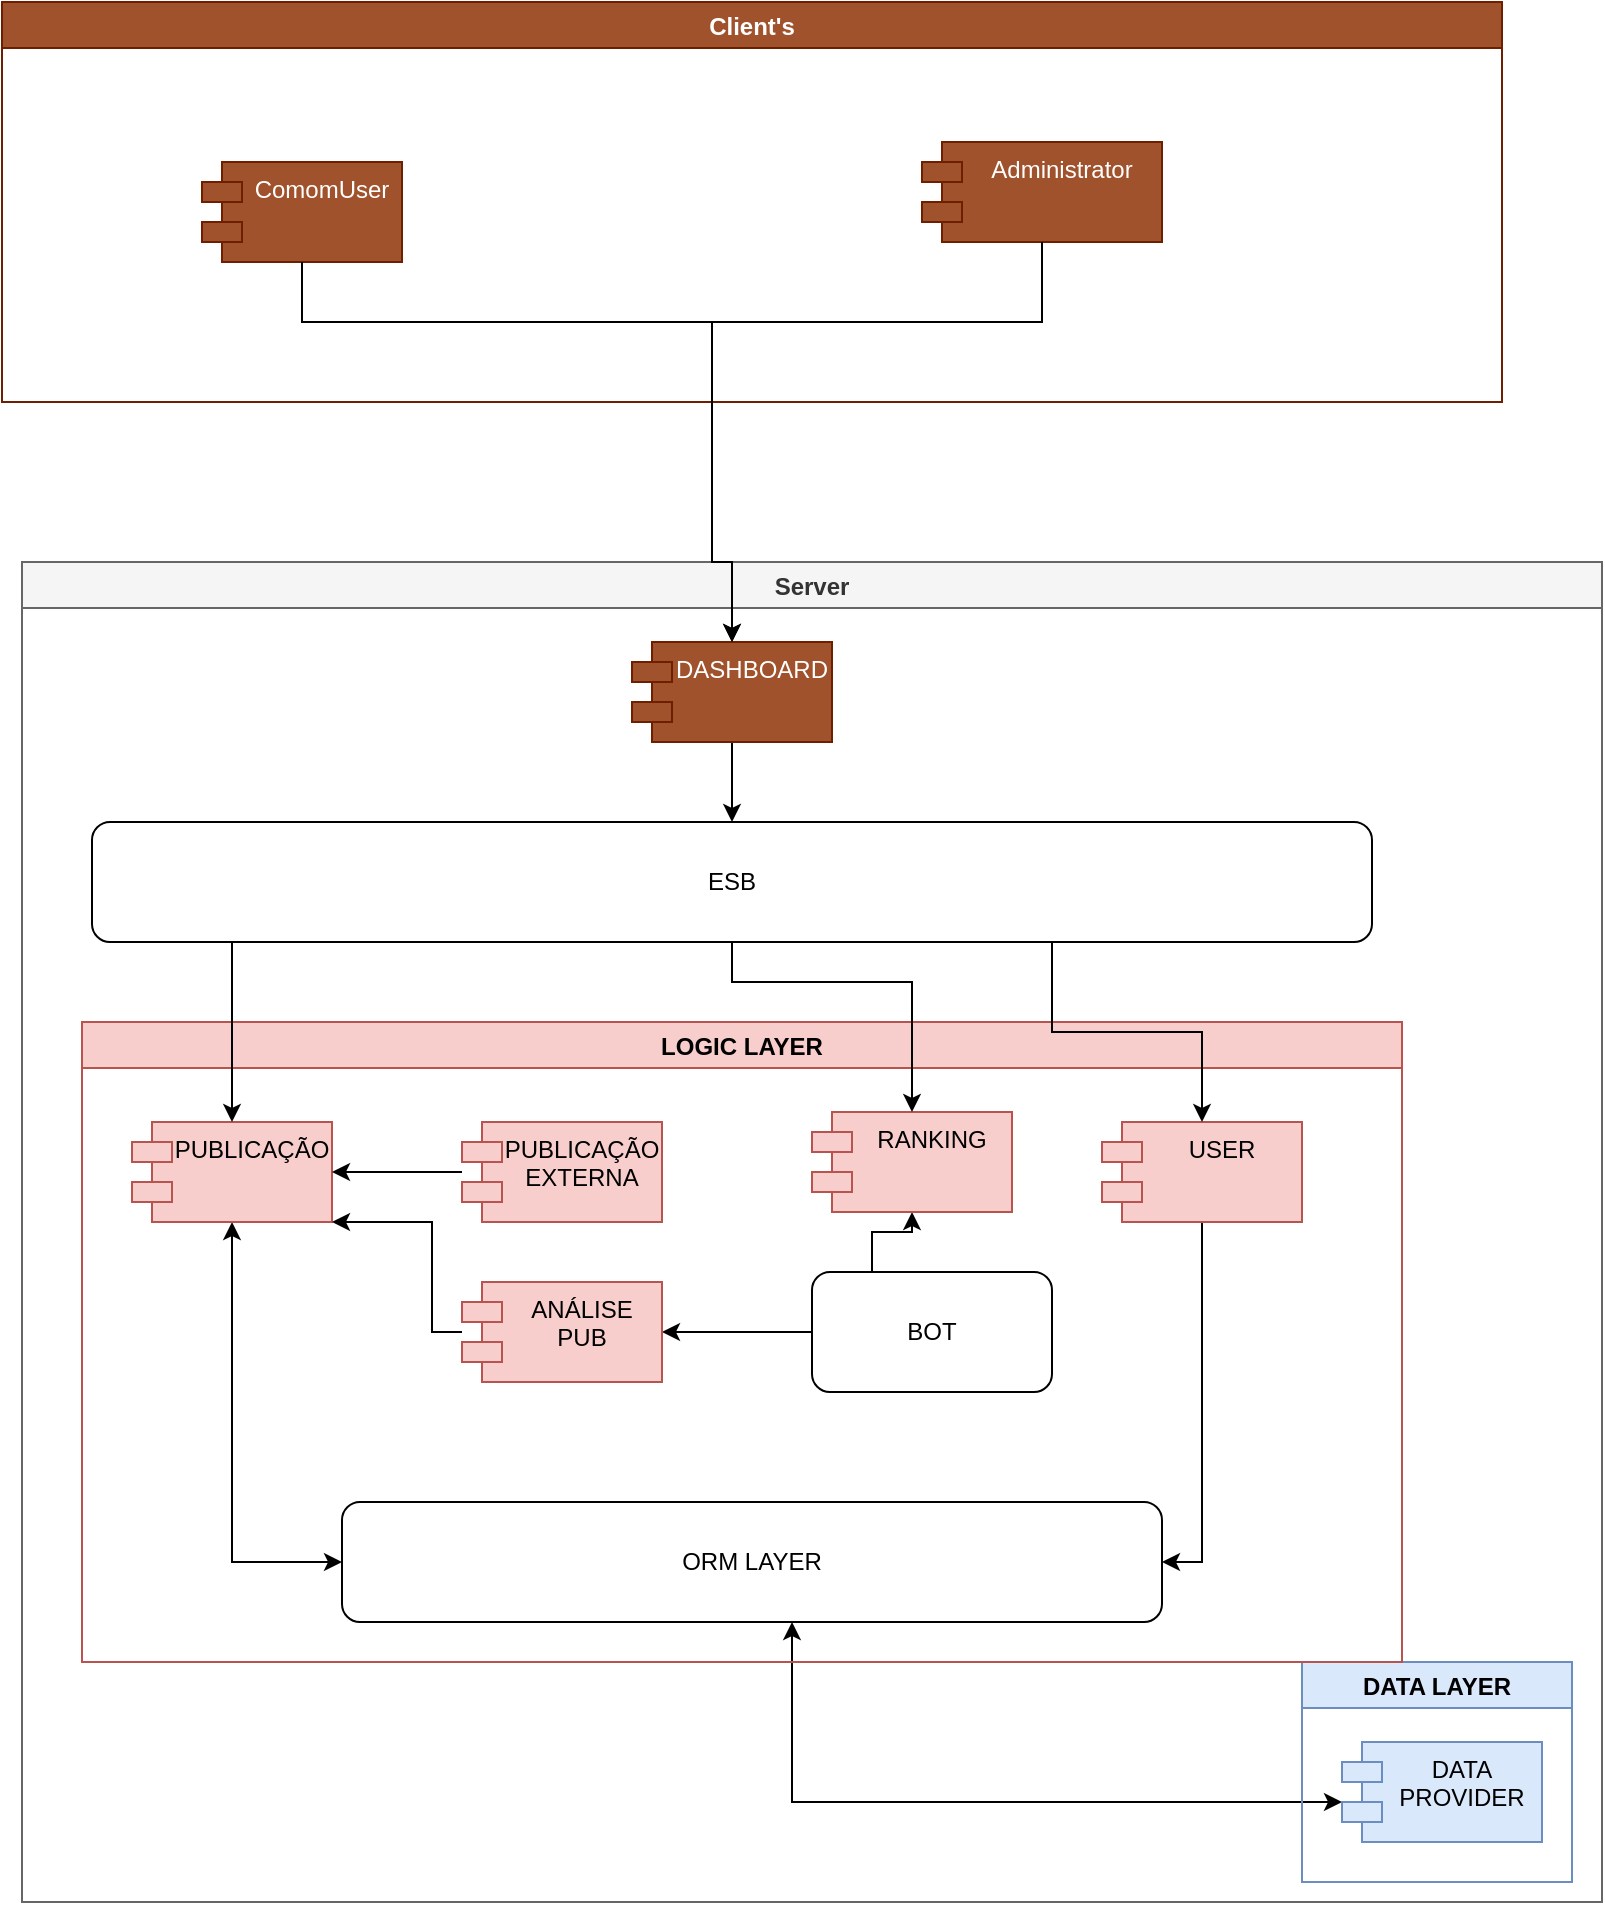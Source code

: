 <mxfile version="17.4.6" type="device"><diagram id="H3DCq2ni3ghy4dlXR6VI" name="Page-1"><mxGraphModel dx="868" dy="452" grid="1" gridSize="10" guides="1" tooltips="1" connect="1" arrows="1" fold="1" page="1" pageScale="1" pageWidth="850" pageHeight="1100" math="0" shadow="0"><root><mxCell id="0"/><mxCell id="1" parent="0"/><mxCell id="iA1ath8phrTGZNmdMcXn-10" value="Server" style="swimlane;fillColor=#f5f5f5;strokeColor=#666666;fontColor=#333333;" parent="1" vertex="1"><mxGeometry x="60" y="300" width="790" height="670" as="geometry"/></mxCell><mxCell id="iA1ath8phrTGZNmdMcXn-16" style="edgeStyle=orthogonalEdgeStyle;rounded=0;orthogonalLoop=1;jettySize=auto;html=1;startArrow=classic;startFill=1;" parent="iA1ath8phrTGZNmdMcXn-10" source="Hu-gcVlY7Ar41gGi73Ao-6" target="iA1ath8phrTGZNmdMcXn-7" edge="1"><mxGeometry relative="1" as="geometry"><Array as="points"><mxPoint x="385" y="620"/></Array><mxPoint x="385" y="390" as="sourcePoint"/></mxGeometry></mxCell><mxCell id="iA1ath8phrTGZNmdMcXn-29" value="DATA LAYER" style="swimlane;fillColor=#dae8fc;strokeColor=#6c8ebf;" parent="iA1ath8phrTGZNmdMcXn-10" vertex="1"><mxGeometry x="640" y="550" width="135" height="110" as="geometry"/></mxCell><mxCell id="iA1ath8phrTGZNmdMcXn-7" value="DATA&#xA;PROVIDER&#xA;" style="shape=module;align=left;spacingLeft=20;align=center;verticalAlign=top;fillColor=#dae8fc;strokeColor=#6c8ebf;" parent="iA1ath8phrTGZNmdMcXn-29" vertex="1"><mxGeometry x="20" y="40" width="100" height="50" as="geometry"/></mxCell><mxCell id="iA1ath8phrTGZNmdMcXn-30" value="LOGIC LAYER" style="swimlane;fillColor=#f8cecc;strokeColor=#b85450;" parent="iA1ath8phrTGZNmdMcXn-10" vertex="1"><mxGeometry x="30" y="230" width="660" height="320" as="geometry"/></mxCell><mxCell id="iA1ath8phrTGZNmdMcXn-34" style="edgeStyle=orthogonalEdgeStyle;rounded=0;orthogonalLoop=1;jettySize=auto;html=1;startArrow=classic;startFill=1;" parent="iA1ath8phrTGZNmdMcXn-30" source="iA1ath8phrTGZNmdMcXn-13" target="Hu-gcVlY7Ar41gGi73Ao-6" edge="1"><mxGeometry relative="1" as="geometry"><Array as="points"><mxPoint x="75" y="270"/></Array><mxPoint x="300" y="140" as="targetPoint"/></mxGeometry></mxCell><mxCell id="iA1ath8phrTGZNmdMcXn-13" value="PUBLICAÇÃO" style="shape=module;align=left;spacingLeft=20;align=center;verticalAlign=top;fillColor=#f8cecc;strokeColor=#b85450;" parent="iA1ath8phrTGZNmdMcXn-30" vertex="1"><mxGeometry x="25" y="50" width="100" height="50" as="geometry"/></mxCell><mxCell id="Hu-gcVlY7Ar41gGi73Ao-12" style="edgeStyle=orthogonalEdgeStyle;rounded=0;orthogonalLoop=1;jettySize=auto;html=1;" edge="1" parent="iA1ath8phrTGZNmdMcXn-30" source="iA1ath8phrTGZNmdMcXn-36" target="iA1ath8phrTGZNmdMcXn-13"><mxGeometry relative="1" as="geometry"/></mxCell><mxCell id="iA1ath8phrTGZNmdMcXn-36" value="PUBLICAÇÃO&#xA;EXTERNA" style="shape=module;align=left;spacingLeft=20;align=center;verticalAlign=top;fillColor=#f8cecc;strokeColor=#b85450;" parent="iA1ath8phrTGZNmdMcXn-30" vertex="1"><mxGeometry x="190" y="50" width="100" height="50" as="geometry"/></mxCell><mxCell id="Hu-gcVlY7Ar41gGi73Ao-6" value="ORM LAYER" style="rounded=1;whiteSpace=wrap;html=1;" vertex="1" parent="iA1ath8phrTGZNmdMcXn-30"><mxGeometry x="130" y="240" width="410" height="60" as="geometry"/></mxCell><mxCell id="Hu-gcVlY7Ar41gGi73Ao-10" style="edgeStyle=orthogonalEdgeStyle;rounded=0;orthogonalLoop=1;jettySize=auto;html=1;" edge="1" parent="iA1ath8phrTGZNmdMcXn-30" source="Hu-gcVlY7Ar41gGi73Ao-8" target="Hu-gcVlY7Ar41gGi73Ao-9"><mxGeometry relative="1" as="geometry"/></mxCell><mxCell id="Hu-gcVlY7Ar41gGi73Ao-18" style="edgeStyle=orthogonalEdgeStyle;rounded=0;orthogonalLoop=1;jettySize=auto;html=1;exitX=0.25;exitY=0;exitDx=0;exitDy=0;" edge="1" parent="iA1ath8phrTGZNmdMcXn-30" source="Hu-gcVlY7Ar41gGi73Ao-8" target="Hu-gcVlY7Ar41gGi73Ao-15"><mxGeometry relative="1" as="geometry"/></mxCell><mxCell id="Hu-gcVlY7Ar41gGi73Ao-8" value="BOT" style="rounded=1;whiteSpace=wrap;html=1;" vertex="1" parent="iA1ath8phrTGZNmdMcXn-30"><mxGeometry x="365" y="125" width="120" height="60" as="geometry"/></mxCell><mxCell id="Hu-gcVlY7Ar41gGi73Ao-11" style="edgeStyle=orthogonalEdgeStyle;rounded=0;orthogonalLoop=1;jettySize=auto;html=1;" edge="1" parent="iA1ath8phrTGZNmdMcXn-30" source="Hu-gcVlY7Ar41gGi73Ao-9" target="iA1ath8phrTGZNmdMcXn-13"><mxGeometry relative="1" as="geometry"><Array as="points"><mxPoint x="175" y="100"/></Array></mxGeometry></mxCell><mxCell id="Hu-gcVlY7Ar41gGi73Ao-9" value="ANÁLISE&#xA;PUB" style="shape=module;align=left;spacingLeft=20;align=center;verticalAlign=top;fillColor=#f8cecc;strokeColor=#b85450;" vertex="1" parent="iA1ath8phrTGZNmdMcXn-30"><mxGeometry x="190" y="130" width="100" height="50" as="geometry"/></mxCell><mxCell id="Hu-gcVlY7Ar41gGi73Ao-15" value="RANKING" style="shape=module;align=left;spacingLeft=20;align=center;verticalAlign=top;fillColor=#f8cecc;strokeColor=#b85450;" vertex="1" parent="iA1ath8phrTGZNmdMcXn-30"><mxGeometry x="365" y="45" width="100" height="50" as="geometry"/></mxCell><mxCell id="Hu-gcVlY7Ar41gGi73Ao-21" style="edgeStyle=orthogonalEdgeStyle;rounded=0;orthogonalLoop=1;jettySize=auto;html=1;exitX=0.25;exitY=1;exitDx=0;exitDy=0;entryX=1;entryY=0.5;entryDx=0;entryDy=0;" edge="1" parent="iA1ath8phrTGZNmdMcXn-30" source="Hu-gcVlY7Ar41gGi73Ao-19" target="Hu-gcVlY7Ar41gGi73Ao-6"><mxGeometry relative="1" as="geometry"><Array as="points"><mxPoint x="560" y="100"/><mxPoint x="560" y="270"/></Array></mxGeometry></mxCell><mxCell id="Hu-gcVlY7Ar41gGi73Ao-19" value="USER" style="shape=module;align=left;spacingLeft=20;align=center;verticalAlign=top;fillColor=#f8cecc;strokeColor=#b85450;" vertex="1" parent="iA1ath8phrTGZNmdMcXn-30"><mxGeometry x="510" y="50" width="100" height="50" as="geometry"/></mxCell><mxCell id="Hu-gcVlY7Ar41gGi73Ao-4" style="edgeStyle=orthogonalEdgeStyle;rounded=0;orthogonalLoop=1;jettySize=auto;html=1;exitX=0.25;exitY=1;exitDx=0;exitDy=0;" edge="1" parent="iA1ath8phrTGZNmdMcXn-10" source="Hu-gcVlY7Ar41gGi73Ao-1" target="iA1ath8phrTGZNmdMcXn-13"><mxGeometry relative="1" as="geometry"><Array as="points"><mxPoint x="143" y="190"/><mxPoint x="105" y="190"/></Array></mxGeometry></mxCell><mxCell id="Hu-gcVlY7Ar41gGi73Ao-17" style="edgeStyle=orthogonalEdgeStyle;rounded=0;orthogonalLoop=1;jettySize=auto;html=1;" edge="1" parent="iA1ath8phrTGZNmdMcXn-10" source="Hu-gcVlY7Ar41gGi73Ao-1" target="Hu-gcVlY7Ar41gGi73Ao-15"><mxGeometry relative="1" as="geometry"><Array as="points"><mxPoint x="355" y="210"/><mxPoint x="445" y="210"/></Array></mxGeometry></mxCell><mxCell id="Hu-gcVlY7Ar41gGi73Ao-20" style="edgeStyle=orthogonalEdgeStyle;rounded=0;orthogonalLoop=1;jettySize=auto;html=1;exitX=0.75;exitY=1;exitDx=0;exitDy=0;" edge="1" parent="iA1ath8phrTGZNmdMcXn-10" source="Hu-gcVlY7Ar41gGi73Ao-1" target="Hu-gcVlY7Ar41gGi73Ao-19"><mxGeometry relative="1" as="geometry"/></mxCell><mxCell id="Hu-gcVlY7Ar41gGi73Ao-1" value="ESB" style="rounded=1;whiteSpace=wrap;html=1;" vertex="1" parent="iA1ath8phrTGZNmdMcXn-10"><mxGeometry x="35" y="130" width="640" height="60" as="geometry"/></mxCell><mxCell id="Hu-gcVlY7Ar41gGi73Ao-14" style="edgeStyle=orthogonalEdgeStyle;rounded=0;orthogonalLoop=1;jettySize=auto;html=1;exitX=0.5;exitY=1;exitDx=0;exitDy=0;" edge="1" parent="iA1ath8phrTGZNmdMcXn-10" source="Hu-gcVlY7Ar41gGi73Ao-13" target="Hu-gcVlY7Ar41gGi73Ao-1"><mxGeometry relative="1" as="geometry"/></mxCell><mxCell id="Hu-gcVlY7Ar41gGi73Ao-13" value="DASHBOARD" style="shape=module;align=left;spacingLeft=20;align=center;verticalAlign=top;fillColor=#a0522d;fontColor=#ffffff;strokeColor=#6D1F00;" vertex="1" parent="iA1ath8phrTGZNmdMcXn-10"><mxGeometry x="305" y="40" width="100" height="50" as="geometry"/></mxCell><mxCell id="iA1ath8phrTGZNmdMcXn-51" value="Client's" style="swimlane;fillColor=#a0522d;fontColor=#ffffff;strokeColor=#6D1F00;" parent="1" vertex="1"><mxGeometry x="50" y="20" width="750" height="200" as="geometry"/></mxCell><mxCell id="iA1ath8phrTGZNmdMcXn-4" value="ComomUser" style="shape=module;align=left;spacingLeft=20;align=center;verticalAlign=top;fillColor=#a0522d;fontColor=#ffffff;strokeColor=#6D1F00;" parent="iA1ath8phrTGZNmdMcXn-51" vertex="1"><mxGeometry x="100" y="80" width="100" height="50" as="geometry"/></mxCell><mxCell id="iA1ath8phrTGZNmdMcXn-3" value="Administrator" style="shape=module;align=left;spacingLeft=20;align=center;verticalAlign=top;fillColor=#a0522d;fontColor=#ffffff;strokeColor=#6D1F00;" parent="iA1ath8phrTGZNmdMcXn-51" vertex="1"><mxGeometry x="460" y="70" width="120" height="50" as="geometry"/></mxCell><mxCell id="Hu-gcVlY7Ar41gGi73Ao-2" style="edgeStyle=orthogonalEdgeStyle;rounded=0;orthogonalLoop=1;jettySize=auto;html=1;exitX=0.5;exitY=1;exitDx=0;exitDy=0;entryX=0.5;entryY=0;entryDx=0;entryDy=0;" edge="1" parent="1" source="iA1ath8phrTGZNmdMcXn-4" target="Hu-gcVlY7Ar41gGi73Ao-13"><mxGeometry relative="1" as="geometry"><Array as="points"><mxPoint x="200" y="180"/><mxPoint x="405" y="180"/><mxPoint x="405" y="300"/></Array></mxGeometry></mxCell><mxCell id="Hu-gcVlY7Ar41gGi73Ao-3" style="edgeStyle=orthogonalEdgeStyle;rounded=0;orthogonalLoop=1;jettySize=auto;html=1;exitX=0.5;exitY=1;exitDx=0;exitDy=0;entryX=0.5;entryY=0;entryDx=0;entryDy=0;" edge="1" parent="1" source="iA1ath8phrTGZNmdMcXn-3" target="Hu-gcVlY7Ar41gGi73Ao-13"><mxGeometry relative="1" as="geometry"><Array as="points"><mxPoint x="570" y="180"/><mxPoint x="405" y="180"/><mxPoint x="405" y="300"/></Array></mxGeometry></mxCell></root></mxGraphModel></diagram></mxfile>